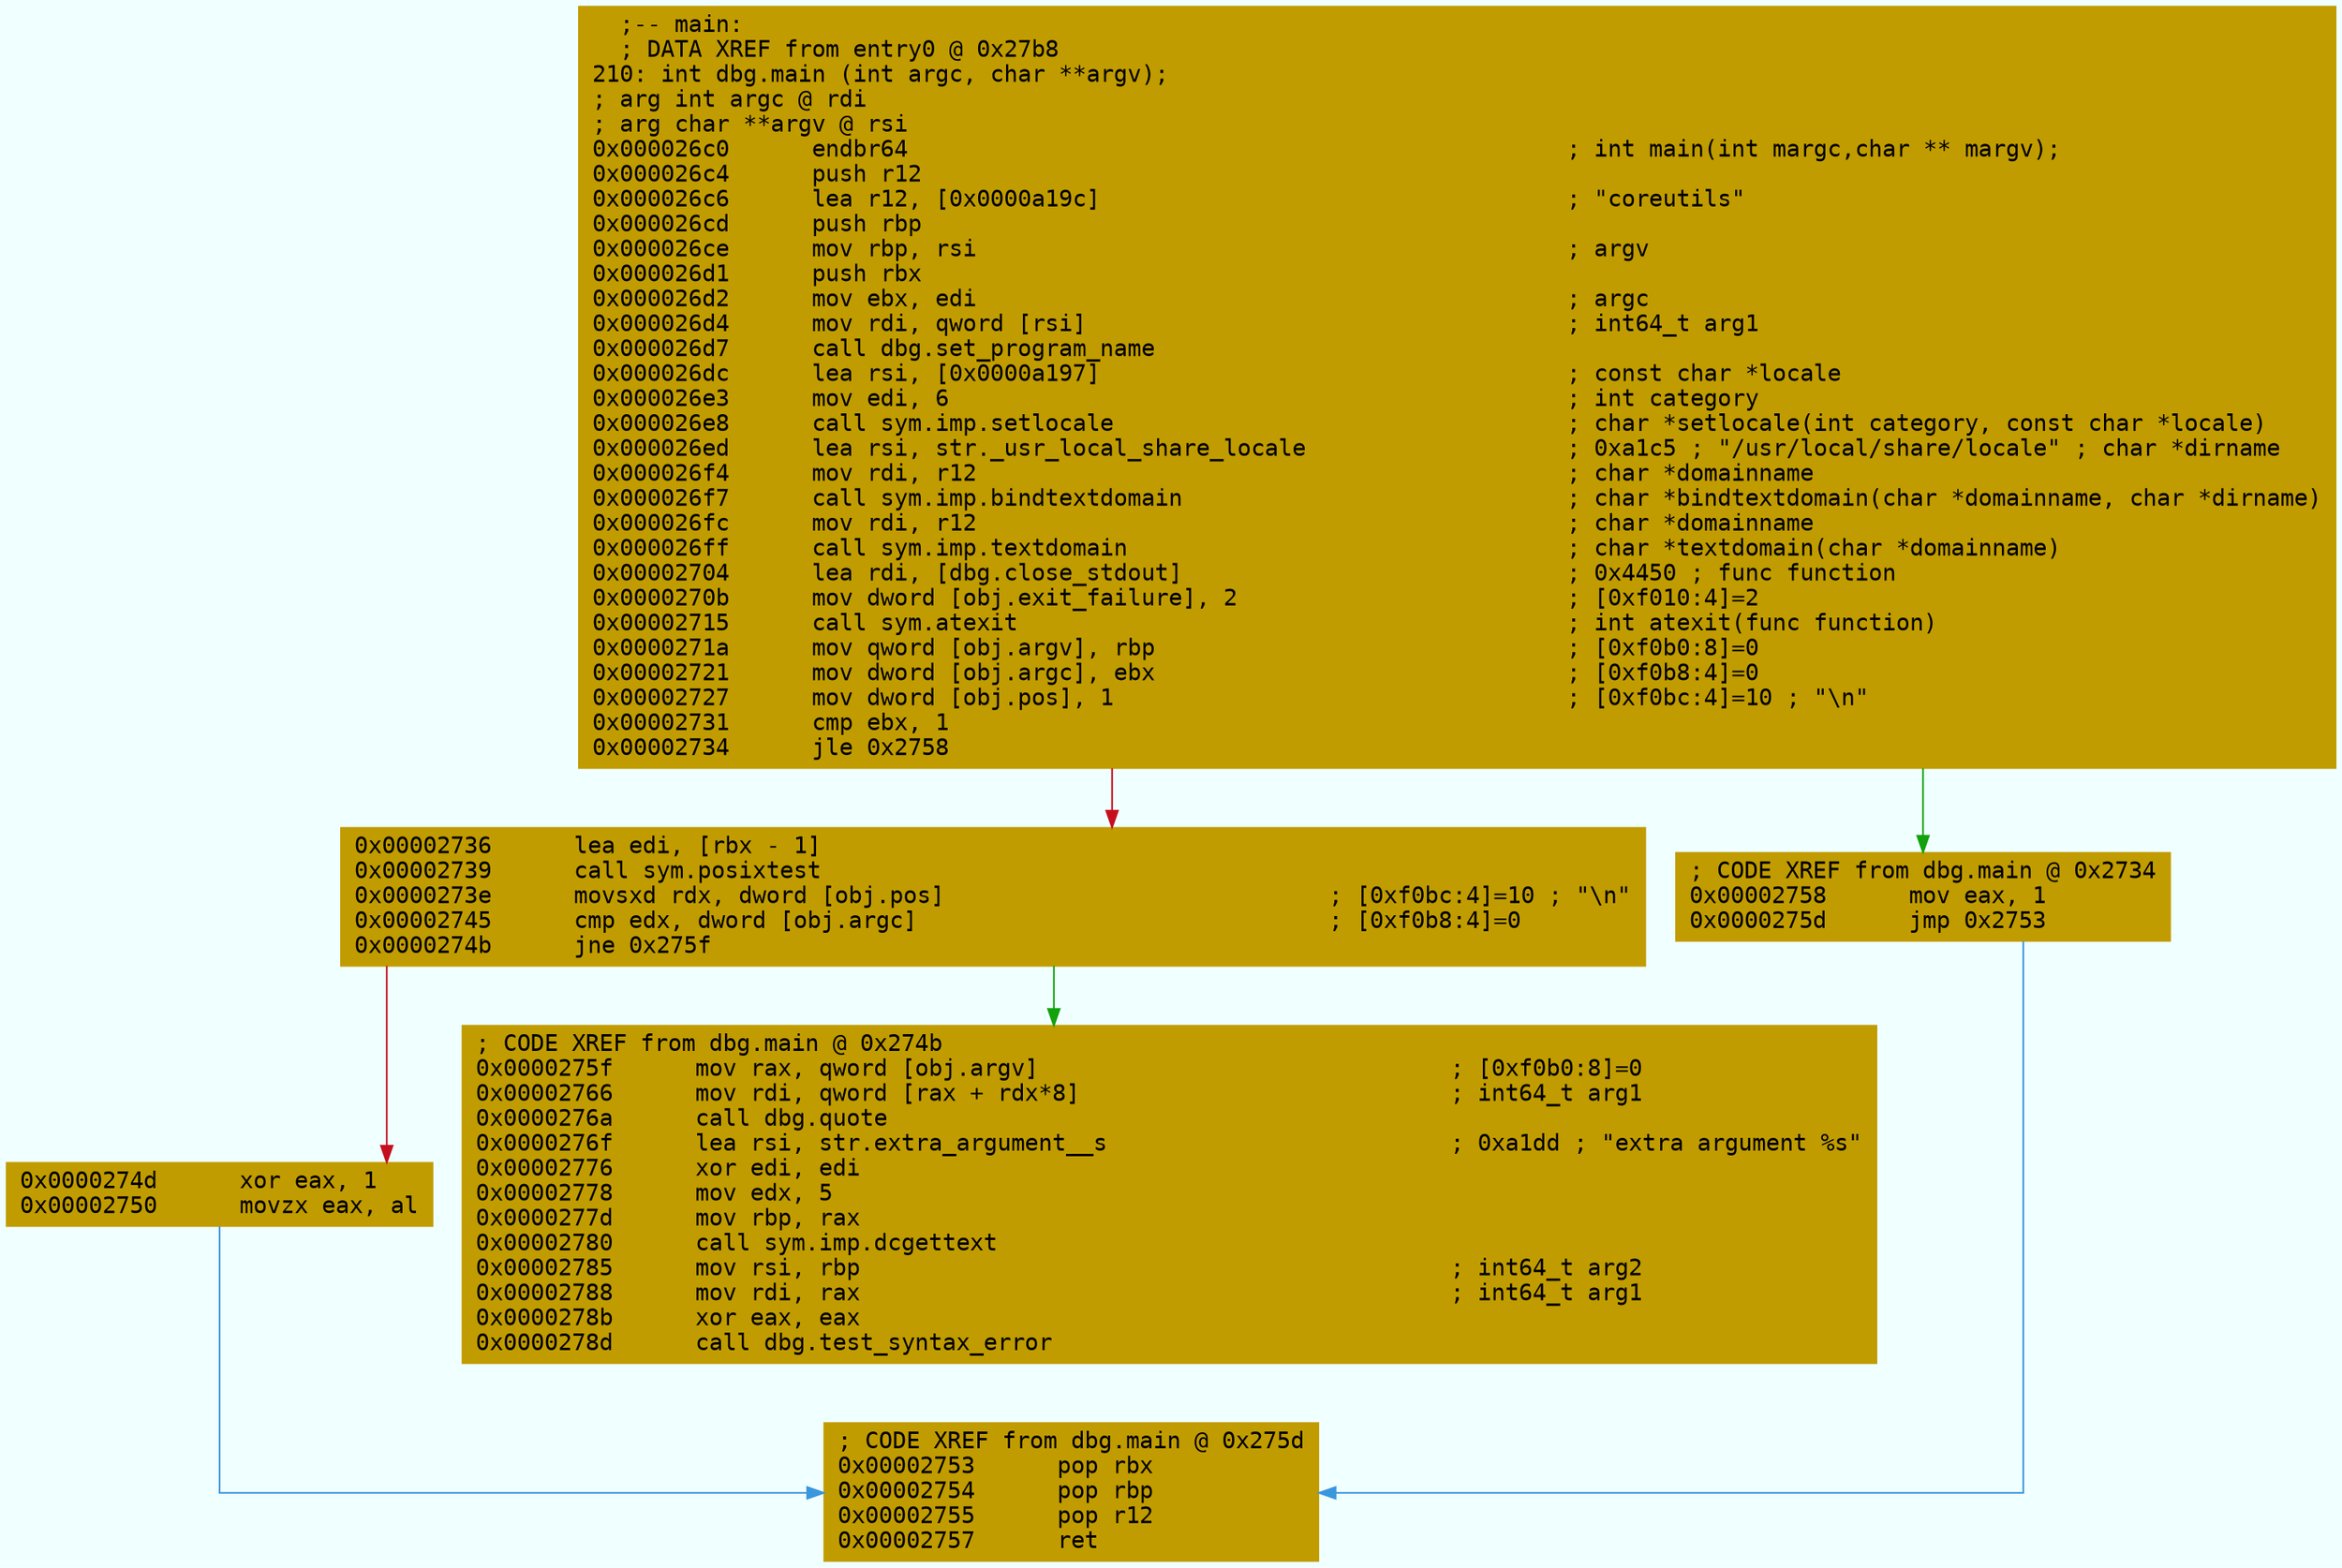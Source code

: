 digraph code {
	graph [bgcolor=azure fontsize=8 fontname="Courier" splines="ortho"];
	node [fillcolor=gray style=filled shape=box];
	edge [arrowhead="normal"];
	"0x000026c0" [URL="dbg.main/0x000026c0", fillcolor="#c19c00",color="#c19c00", fontname="Courier",label="  ;-- main:\l  ; DATA XREF from entry0 @ 0x27b8\l210: int dbg.main (int argc, char **argv);\l; arg int argc @ rdi\l; arg char **argv @ rsi\l0x000026c0      endbr64                                                ; int main(int margc,char ** margv);\l0x000026c4      push r12\l0x000026c6      lea r12, [0x0000a19c]                                  ; \"coreutils\"\l0x000026cd      push rbp\l0x000026ce      mov rbp, rsi                                           ; argv\l0x000026d1      push rbx\l0x000026d2      mov ebx, edi                                           ; argc\l0x000026d4      mov rdi, qword [rsi]                                   ; int64_t arg1\l0x000026d7      call dbg.set_program_name\l0x000026dc      lea rsi, [0x0000a197]                                  ; const char *locale\l0x000026e3      mov edi, 6                                             ; int category\l0x000026e8      call sym.imp.setlocale                                 ; char *setlocale(int category, const char *locale)\l0x000026ed      lea rsi, str._usr_local_share_locale                   ; 0xa1c5 ; \"/usr/local/share/locale\" ; char *dirname\l0x000026f4      mov rdi, r12                                           ; char *domainname\l0x000026f7      call sym.imp.bindtextdomain                            ; char *bindtextdomain(char *domainname, char *dirname)\l0x000026fc      mov rdi, r12                                           ; char *domainname\l0x000026ff      call sym.imp.textdomain                                ; char *textdomain(char *domainname)\l0x00002704      lea rdi, [dbg.close_stdout]                            ; 0x4450 ; func function\l0x0000270b      mov dword [obj.exit_failure], 2                        ; [0xf010:4]=2\l0x00002715      call sym.atexit                                        ; int atexit(func function)\l0x0000271a      mov qword [obj.argv], rbp                              ; [0xf0b0:8]=0\l0x00002721      mov dword [obj.argc], ebx                              ; [0xf0b8:4]=0\l0x00002727      mov dword [obj.pos], 1                                 ; [0xf0bc:4]=10 ; \"\\n\"\l0x00002731      cmp ebx, 1\l0x00002734      jle 0x2758\l"]
	"0x00002736" [URL="dbg.main/0x00002736", fillcolor="#c19c00",color="#c19c00", fontname="Courier",label="0x00002736      lea edi, [rbx - 1]\l0x00002739      call sym.posixtest\l0x0000273e      movsxd rdx, dword [obj.pos]                            ; [0xf0bc:4]=10 ; \"\\n\"\l0x00002745      cmp edx, dword [obj.argc]                              ; [0xf0b8:4]=0\l0x0000274b      jne 0x275f\l"]
	"0x0000274d" [URL="dbg.main/0x0000274d", fillcolor="#c19c00",color="#c19c00", fontname="Courier",label="0x0000274d      xor eax, 1\l0x00002750      movzx eax, al\l"]
	"0x00002753" [URL="dbg.main/0x00002753", fillcolor="#c19c00",color="#c19c00", fontname="Courier",label="; CODE XREF from dbg.main @ 0x275d\l0x00002753      pop rbx\l0x00002754      pop rbp\l0x00002755      pop r12\l0x00002757      ret\l"]
	"0x00002758" [URL="dbg.main/0x00002758", fillcolor="#c19c00",color="#c19c00", fontname="Courier",label="; CODE XREF from dbg.main @ 0x2734\l0x00002758      mov eax, 1\l0x0000275d      jmp 0x2753\l"]
	"0x0000275f" [URL="dbg.main/0x0000275f", fillcolor="#c19c00",color="#c19c00", fontname="Courier",label="; CODE XREF from dbg.main @ 0x274b\l0x0000275f      mov rax, qword [obj.argv]                              ; [0xf0b0:8]=0\l0x00002766      mov rdi, qword [rax + rdx*8]                           ; int64_t arg1\l0x0000276a      call dbg.quote\l0x0000276f      lea rsi, str.extra_argument__s                         ; 0xa1dd ; \"extra argument %s\"\l0x00002776      xor edi, edi\l0x00002778      mov edx, 5\l0x0000277d      mov rbp, rax\l0x00002780      call sym.imp.dcgettext\l0x00002785      mov rsi, rbp                                           ; int64_t arg2\l0x00002788      mov rdi, rax                                           ; int64_t arg1\l0x0000278b      xor eax, eax\l0x0000278d      call dbg.test_syntax_error\l"]
        "0x000026c0" -> "0x00002758" [color="#13a10e"];
        "0x000026c0" -> "0x00002736" [color="#c50f1f"];
        "0x00002736" -> "0x0000275f" [color="#13a10e"];
        "0x00002736" -> "0x0000274d" [color="#c50f1f"];
        "0x0000274d" -> "0x00002753" [color="#3a96dd"];
        "0x00002758" -> "0x00002753" [color="#3a96dd"];
}
